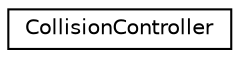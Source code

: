 digraph "Graphical Class Hierarchy"
{
 // LATEX_PDF_SIZE
  edge [fontname="Helvetica",fontsize="10",labelfontname="Helvetica",labelfontsize="10"];
  node [fontname="Helvetica",fontsize="10",shape=record];
  rankdir="LR";
  Node0 [label="CollisionController",height=0.2,width=0.4,color="black", fillcolor="white", style="filled",URL="$classCollisionController.html",tooltip="Handles collision between two objects."];
}
